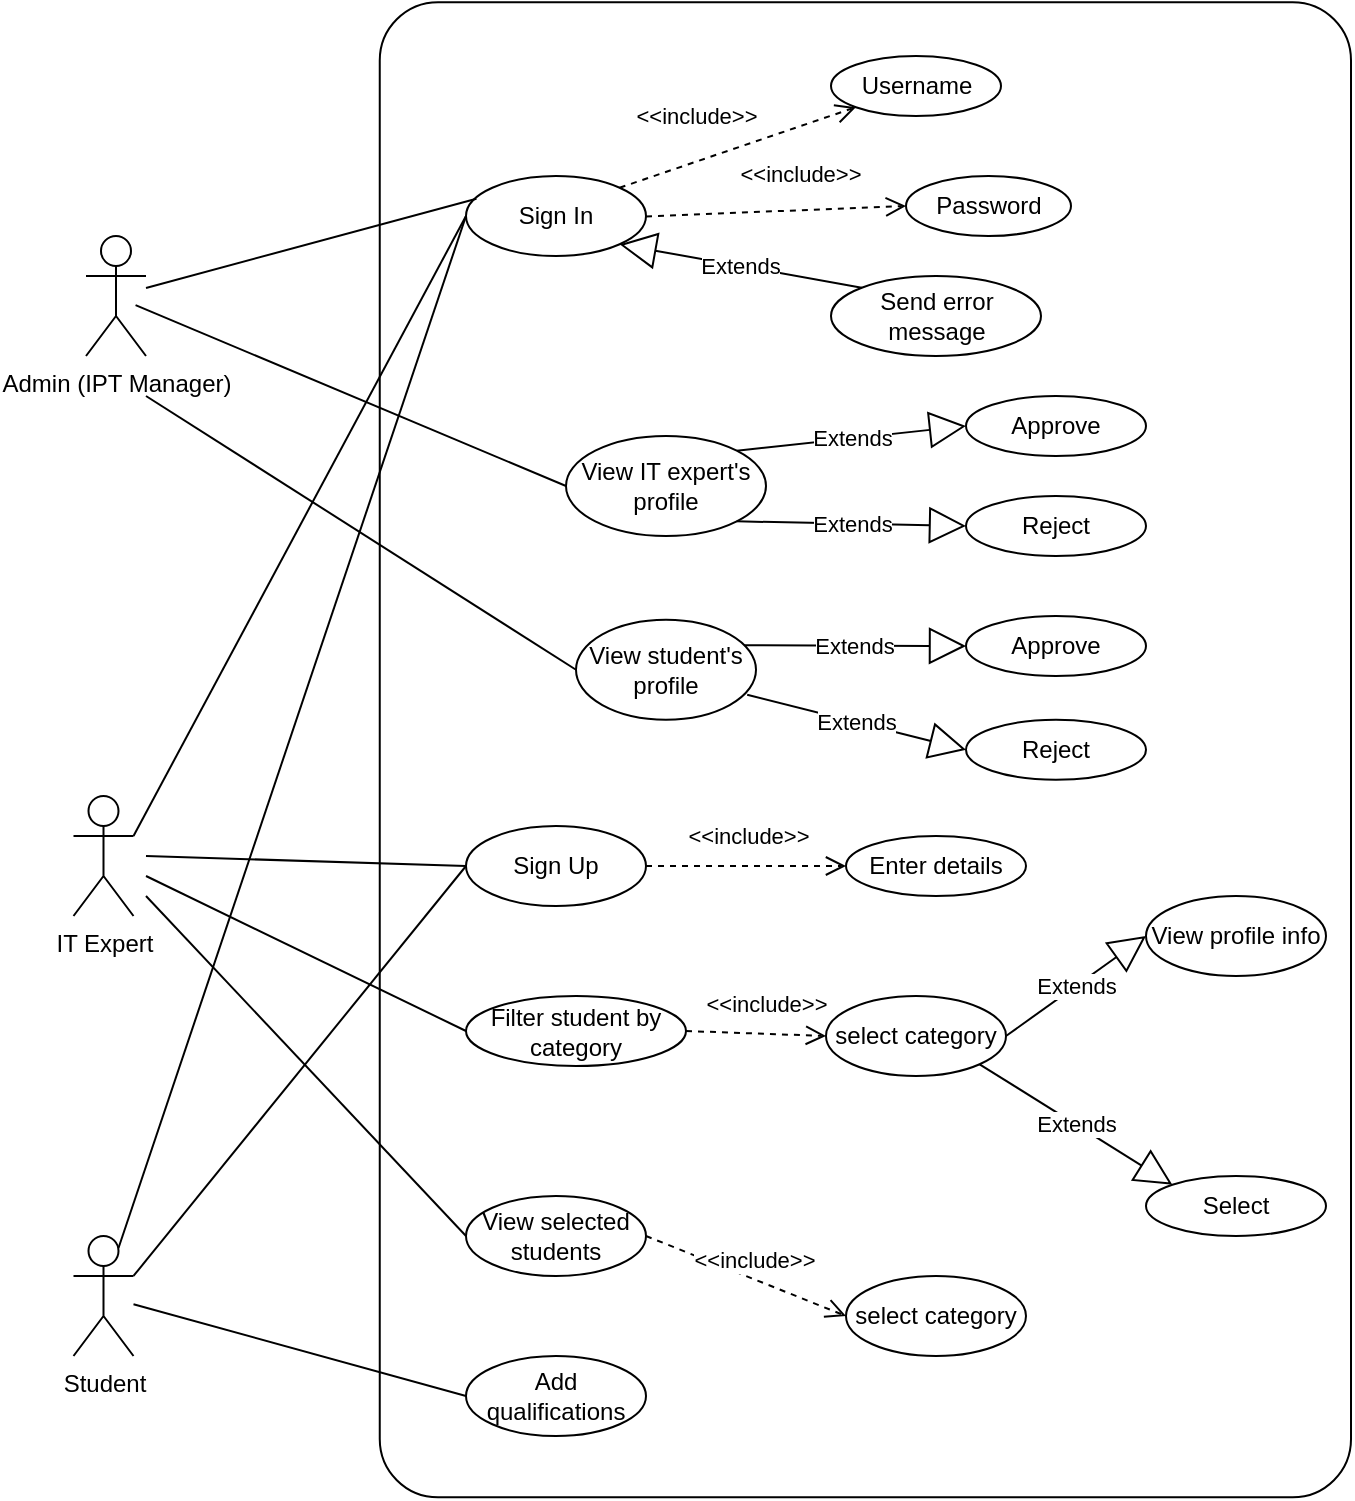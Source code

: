 <mxfile version="12.9.9" type="device"><diagram id="lb44JR0V4nX0qDviJRxw" name="Page-1"><mxGraphModel dx="1038" dy="633" grid="1" gridSize="10" guides="1" tooltips="1" connect="1" arrows="1" fold="1" page="1" pageScale="1" pageWidth="850" pageHeight="1100" math="0" shadow="0"><root><mxCell id="0"/><mxCell id="1" parent="0"/><mxCell id="JNSYaNHseB7eJisNExGR-1" value="" style="rounded=1;whiteSpace=wrap;html=1;arcSize=6;rotation=90;" vertex="1" parent="1"><mxGeometry x="105.94" y="194.06" width="747.5" height="485.63" as="geometry"/></mxCell><mxCell id="JNSYaNHseB7eJisNExGR-2" value="Admin (IPT Manager)" style="shape=umlActor;verticalLabelPosition=bottom;labelBackgroundColor=#ffffff;verticalAlign=top;html=1;outlineConnect=0;" vertex="1" parent="1"><mxGeometry x="90" y="180" width="30" height="60" as="geometry"/></mxCell><mxCell id="JNSYaNHseB7eJisNExGR-3" value="IT Expert" style="shape=umlActor;verticalLabelPosition=bottom;labelBackgroundColor=#ffffff;verticalAlign=top;html=1;outlineConnect=0;" vertex="1" parent="1"><mxGeometry x="83.75" y="460" width="30" height="60" as="geometry"/></mxCell><mxCell id="JNSYaNHseB7eJisNExGR-4" value="Student" style="shape=umlActor;verticalLabelPosition=bottom;labelBackgroundColor=#ffffff;verticalAlign=top;html=1;outlineConnect=0;" vertex="1" parent="1"><mxGeometry x="83.75" y="680" width="30" height="60" as="geometry"/></mxCell><mxCell id="JNSYaNHseB7eJisNExGR-13" value="Sign In" style="ellipse;whiteSpace=wrap;html=1;" vertex="1" parent="1"><mxGeometry x="280" y="150" width="90" height="40" as="geometry"/></mxCell><mxCell id="JNSYaNHseB7eJisNExGR-14" value="Sign Up" style="ellipse;whiteSpace=wrap;html=1;" vertex="1" parent="1"><mxGeometry x="280" y="475" width="90" height="40" as="geometry"/></mxCell><mxCell id="JNSYaNHseB7eJisNExGR-15" value="Add qualifications" style="ellipse;whiteSpace=wrap;html=1;" vertex="1" parent="1"><mxGeometry x="280" y="740" width="90" height="40" as="geometry"/></mxCell><mxCell id="JNSYaNHseB7eJisNExGR-17" value="" style="endArrow=none;html=1;entryX=0.058;entryY=0.285;entryDx=0;entryDy=0;entryPerimeter=0;" edge="1" parent="1" source="JNSYaNHseB7eJisNExGR-2" target="JNSYaNHseB7eJisNExGR-13"><mxGeometry width="50" height="50" relative="1" as="geometry"><mxPoint x="120" y="200" as="sourcePoint"/><mxPoint x="170" y="150" as="targetPoint"/></mxGeometry></mxCell><mxCell id="JNSYaNHseB7eJisNExGR-19" value="" style="endArrow=none;html=1;entryX=0;entryY=0.5;entryDx=0;entryDy=0;exitX=1;exitY=0.333;exitDx=0;exitDy=0;exitPerimeter=0;" edge="1" parent="1" source="JNSYaNHseB7eJisNExGR-3" target="JNSYaNHseB7eJisNExGR-13"><mxGeometry width="50" height="50" relative="1" as="geometry"><mxPoint x="90" y="310" as="sourcePoint"/><mxPoint x="250" y="230" as="targetPoint"/></mxGeometry></mxCell><mxCell id="JNSYaNHseB7eJisNExGR-20" value="" style="endArrow=none;html=1;entryX=0;entryY=0.5;entryDx=0;entryDy=0;" edge="1" parent="1" target="JNSYaNHseB7eJisNExGR-14"><mxGeometry width="50" height="50" relative="1" as="geometry"><mxPoint x="120" y="490" as="sourcePoint"/><mxPoint x="190" y="320" as="targetPoint"/></mxGeometry></mxCell><mxCell id="JNSYaNHseB7eJisNExGR-21" value="" style="endArrow=none;html=1;entryX=0;entryY=0.5;entryDx=0;entryDy=0;exitX=0.75;exitY=0.1;exitDx=0;exitDy=0;exitPerimeter=0;" edge="1" parent="1" source="JNSYaNHseB7eJisNExGR-4" target="JNSYaNHseB7eJisNExGR-13"><mxGeometry width="50" height="50" relative="1" as="geometry"><mxPoint x="40" y="490" as="sourcePoint"/><mxPoint x="200" y="410" as="targetPoint"/></mxGeometry></mxCell><mxCell id="JNSYaNHseB7eJisNExGR-22" value="" style="endArrow=none;html=1;entryX=0;entryY=0.5;entryDx=0;entryDy=0;exitX=1;exitY=0.333;exitDx=0;exitDy=0;exitPerimeter=0;" edge="1" parent="1" source="JNSYaNHseB7eJisNExGR-4" target="JNSYaNHseB7eJisNExGR-14"><mxGeometry width="50" height="50" relative="1" as="geometry"><mxPoint x="120" y="550" as="sourcePoint"/><mxPoint x="190" y="550" as="targetPoint"/></mxGeometry></mxCell><mxCell id="JNSYaNHseB7eJisNExGR-23" value="Username" style="ellipse;whiteSpace=wrap;html=1;" vertex="1" parent="1"><mxGeometry x="462.5" y="90" width="85" height="30" as="geometry"/></mxCell><mxCell id="JNSYaNHseB7eJisNExGR-24" value="Password" style="ellipse;whiteSpace=wrap;html=1;" vertex="1" parent="1"><mxGeometry x="500" y="150" width="82.5" height="30" as="geometry"/></mxCell><mxCell id="JNSYaNHseB7eJisNExGR-25" value="Enter details" style="ellipse;whiteSpace=wrap;html=1;" vertex="1" parent="1"><mxGeometry x="470" y="480" width="90" height="30" as="geometry"/></mxCell><mxCell id="JNSYaNHseB7eJisNExGR-27" value="&amp;lt;&amp;lt;include&amp;gt;&amp;gt;" style="html=1;verticalAlign=bottom;endArrow=open;dashed=1;endSize=8;entryX=0;entryY=1;entryDx=0;entryDy=0;exitX=1;exitY=0;exitDx=0;exitDy=0;" edge="1" parent="1" source="JNSYaNHseB7eJisNExGR-13" target="JNSYaNHseB7eJisNExGR-23"><mxGeometry x="-0.285" y="13" relative="1" as="geometry"><mxPoint x="370" y="147.5" as="sourcePoint"/><mxPoint x="480" y="147.5" as="targetPoint"/><mxPoint as="offset"/></mxGeometry></mxCell><mxCell id="JNSYaNHseB7eJisNExGR-28" value="&amp;lt;&amp;lt;include&amp;gt;&amp;gt;" style="html=1;verticalAlign=bottom;endArrow=open;dashed=1;endSize=8;entryX=0;entryY=0.5;entryDx=0;entryDy=0;exitX=1;exitY=0;exitDx=0;exitDy=0;" edge="1" parent="1" target="JNSYaNHseB7eJisNExGR-24"><mxGeometry x="0.191" y="9" relative="1" as="geometry"><mxPoint x="370" y="170.19" as="sourcePoint"/><mxPoint x="450.807" y="130.001" as="targetPoint"/><mxPoint as="offset"/></mxGeometry></mxCell><mxCell id="JNSYaNHseB7eJisNExGR-30" value="&amp;lt;&amp;lt;include&amp;gt;&amp;gt;" style="html=1;verticalAlign=bottom;endArrow=open;dashed=1;endSize=8;entryX=0;entryY=0.5;entryDx=0;entryDy=0;exitX=1;exitY=0.5;exitDx=0;exitDy=0;" edge="1" parent="1" source="JNSYaNHseB7eJisNExGR-38" target="JNSYaNHseB7eJisNExGR-44"><mxGeometry x="0.079" y="1" relative="1" as="geometry"><mxPoint x="379.19" y="450.19" as="sourcePoint"/><mxPoint x="459.997" y="410.001" as="targetPoint"/><Array as="points"/><mxPoint as="offset"/></mxGeometry></mxCell><mxCell id="JNSYaNHseB7eJisNExGR-31" value="&amp;lt;&amp;lt;include&amp;gt;&amp;gt;" style="html=1;verticalAlign=bottom;endArrow=open;dashed=1;endSize=8;entryX=0;entryY=0.5;entryDx=0;entryDy=0;exitX=1;exitY=0.5;exitDx=0;exitDy=0;" edge="1" parent="1" source="JNSYaNHseB7eJisNExGR-14" target="JNSYaNHseB7eJisNExGR-25"><mxGeometry x="-0.001" y="6" relative="1" as="geometry"><mxPoint x="344" y="275.09" as="sourcePoint"/><mxPoint x="424.807" y="234.901" as="targetPoint"/><mxPoint x="1" as="offset"/></mxGeometry></mxCell><mxCell id="JNSYaNHseB7eJisNExGR-34" value="&amp;lt;&amp;lt;include&amp;gt;&amp;gt;" style="html=1;verticalAlign=bottom;endArrow=open;dashed=1;endSize=8;exitX=1;exitY=0.5;exitDx=0;exitDy=0;entryX=0;entryY=0.5;entryDx=0;entryDy=0;" edge="1" parent="1" source="JNSYaNHseB7eJisNExGR-40" target="JNSYaNHseB7eJisNExGR-42"><mxGeometry x="0.121" y="6" relative="1" as="geometry"><mxPoint x="390" y="370.19" as="sourcePoint"/><mxPoint x="471" y="330" as="targetPoint"/><Array as="points"/><mxPoint as="offset"/></mxGeometry></mxCell><mxCell id="JNSYaNHseB7eJisNExGR-35" value="" style="endArrow=none;html=1;entryX=0;entryY=0.5;entryDx=0;entryDy=0;" edge="1" parent="1" source="JNSYaNHseB7eJisNExGR-4" target="JNSYaNHseB7eJisNExGR-15"><mxGeometry width="50" height="50" relative="1" as="geometry"><mxPoint x="110" y="549" as="sourcePoint"/><mxPoint x="260" y="400" as="targetPoint"/></mxGeometry></mxCell><mxCell id="JNSYaNHseB7eJisNExGR-37" value="Send error message" style="ellipse;whiteSpace=wrap;html=1;" vertex="1" parent="1"><mxGeometry x="462.5" y="200" width="105" height="40" as="geometry"/></mxCell><mxCell id="JNSYaNHseB7eJisNExGR-38" value="View selected students" style="ellipse;whiteSpace=wrap;html=1;" vertex="1" parent="1"><mxGeometry x="280" y="660" width="90" height="40" as="geometry"/></mxCell><mxCell id="JNSYaNHseB7eJisNExGR-39" value="Extends" style="endArrow=block;endSize=16;endFill=0;html=1;entryX=1;entryY=1;entryDx=0;entryDy=0;exitX=0;exitY=0;exitDx=0;exitDy=0;" edge="1" parent="1" source="JNSYaNHseB7eJisNExGR-37" target="JNSYaNHseB7eJisNExGR-13"><mxGeometry width="160" relative="1" as="geometry"><mxPoint x="425" y="219.5" as="sourcePoint"/><mxPoint x="585" y="219.5" as="targetPoint"/></mxGeometry></mxCell><mxCell id="JNSYaNHseB7eJisNExGR-40" value="Filter student by category" style="ellipse;whiteSpace=wrap;html=1;" vertex="1" parent="1"><mxGeometry x="280" y="560" width="110" height="35" as="geometry"/></mxCell><mxCell id="JNSYaNHseB7eJisNExGR-41" value="Select" style="ellipse;whiteSpace=wrap;html=1;" vertex="1" parent="1"><mxGeometry x="620" y="650" width="90" height="30" as="geometry"/></mxCell><mxCell id="JNSYaNHseB7eJisNExGR-42" value="select category" style="ellipse;whiteSpace=wrap;html=1;" vertex="1" parent="1"><mxGeometry x="460" y="560" width="90" height="40" as="geometry"/></mxCell><mxCell id="JNSYaNHseB7eJisNExGR-44" value="select category" style="ellipse;whiteSpace=wrap;html=1;" vertex="1" parent="1"><mxGeometry x="470" y="700" width="90" height="40" as="geometry"/></mxCell><mxCell id="JNSYaNHseB7eJisNExGR-45" value="" style="endArrow=none;html=1;entryX=0;entryY=0.5;entryDx=0;entryDy=0;" edge="1" parent="1" target="JNSYaNHseB7eJisNExGR-38"><mxGeometry width="50" height="50" relative="1" as="geometry"><mxPoint x="120" y="510" as="sourcePoint"/><mxPoint x="210" y="220" as="targetPoint"/></mxGeometry></mxCell><mxCell id="JNSYaNHseB7eJisNExGR-46" value="" style="endArrow=none;html=1;entryX=0;entryY=0.5;entryDx=0;entryDy=0;" edge="1" parent="1" target="JNSYaNHseB7eJisNExGR-40"><mxGeometry width="50" height="50" relative="1" as="geometry"><mxPoint x="120" y="500" as="sourcePoint"/><mxPoint x="190" y="250" as="targetPoint"/></mxGeometry></mxCell><mxCell id="JNSYaNHseB7eJisNExGR-47" value="View profile info" style="ellipse;whiteSpace=wrap;html=1;" vertex="1" parent="1"><mxGeometry x="620" y="510" width="90" height="40" as="geometry"/></mxCell><mxCell id="JNSYaNHseB7eJisNExGR-48" value="Extends" style="endArrow=block;endSize=16;endFill=0;html=1;exitX=1;exitY=1;exitDx=0;exitDy=0;entryX=0;entryY=0;entryDx=0;entryDy=0;" edge="1" parent="1" source="JNSYaNHseB7eJisNExGR-42" target="JNSYaNHseB7eJisNExGR-41"><mxGeometry width="160" relative="1" as="geometry"><mxPoint x="515" y="410" as="sourcePoint"/><mxPoint x="675" y="410" as="targetPoint"/></mxGeometry></mxCell><mxCell id="JNSYaNHseB7eJisNExGR-49" value="Extends" style="endArrow=block;endSize=16;endFill=0;html=1;exitX=1;exitY=0;exitDx=0;exitDy=0;entryX=0;entryY=0.5;entryDx=0;entryDy=0;" edge="1" parent="1" source="JNSYaNHseB7eJisNExGR-52" target="JNSYaNHseB7eJisNExGR-55"><mxGeometry width="160" relative="1" as="geometry"><mxPoint x="380" y="260" as="sourcePoint"/><mxPoint x="540" y="260" as="targetPoint"/><mxPoint as="offset"/></mxGeometry></mxCell><mxCell id="JNSYaNHseB7eJisNExGR-50" value="Extends" style="endArrow=block;endSize=16;endFill=0;html=1;exitX=1;exitY=0.5;exitDx=0;exitDy=0;entryX=0;entryY=0.5;entryDx=0;entryDy=0;" edge="1" parent="1" source="JNSYaNHseB7eJisNExGR-42" target="JNSYaNHseB7eJisNExGR-47"><mxGeometry width="160" relative="1" as="geometry"><mxPoint x="543.75" y="360" as="sourcePoint"/><mxPoint x="703.75" y="360" as="targetPoint"/></mxGeometry></mxCell><mxCell id="JNSYaNHseB7eJisNExGR-51" value="View student's profile" style="ellipse;whiteSpace=wrap;html=1;" vertex="1" parent="1"><mxGeometry x="335" y="371.87" width="90" height="50" as="geometry"/></mxCell><mxCell id="JNSYaNHseB7eJisNExGR-52" value="View IT expert's profile" style="ellipse;whiteSpace=wrap;html=1;" vertex="1" parent="1"><mxGeometry x="330" y="280" width="100" height="50" as="geometry"/></mxCell><mxCell id="JNSYaNHseB7eJisNExGR-53" value="Reject" style="ellipse;whiteSpace=wrap;html=1;" vertex="1" parent="1"><mxGeometry x="530" y="421.87" width="90" height="30" as="geometry"/></mxCell><mxCell id="JNSYaNHseB7eJisNExGR-55" value="Approve" style="ellipse;whiteSpace=wrap;html=1;" vertex="1" parent="1"><mxGeometry x="530" y="260" width="90" height="30" as="geometry"/></mxCell><mxCell id="JNSYaNHseB7eJisNExGR-56" value="Approve" style="ellipse;whiteSpace=wrap;html=1;" vertex="1" parent="1"><mxGeometry x="530" y="370" width="90" height="30" as="geometry"/></mxCell><mxCell id="JNSYaNHseB7eJisNExGR-57" value="Reject" style="ellipse;whiteSpace=wrap;html=1;" vertex="1" parent="1"><mxGeometry x="530" y="310" width="90" height="30" as="geometry"/></mxCell><mxCell id="JNSYaNHseB7eJisNExGR-60" value="" style="endArrow=none;html=1;entryX=0;entryY=0.5;entryDx=0;entryDy=0;" edge="1" parent="1" target="JNSYaNHseB7eJisNExGR-52"><mxGeometry width="50" height="50" relative="1" as="geometry"><mxPoint x="114.78" y="214.55" as="sourcePoint"/><mxPoint x="280" y="169.995" as="targetPoint"/></mxGeometry></mxCell><mxCell id="JNSYaNHseB7eJisNExGR-61" value="" style="endArrow=none;html=1;entryX=0;entryY=0.5;entryDx=0;entryDy=0;" edge="1" parent="1" target="JNSYaNHseB7eJisNExGR-51"><mxGeometry width="50" height="50" relative="1" as="geometry"><mxPoint x="120" y="260" as="sourcePoint"/><mxPoint x="225.22" y="282.725" as="targetPoint"/></mxGeometry></mxCell><mxCell id="JNSYaNHseB7eJisNExGR-62" value="Extends" style="endArrow=block;endSize=16;endFill=0;html=1;exitX=0.933;exitY=0.255;exitDx=0;exitDy=0;exitPerimeter=0;entryX=0;entryY=0.5;entryDx=0;entryDy=0;" edge="1" parent="1" source="JNSYaNHseB7eJisNExGR-51" target="JNSYaNHseB7eJisNExGR-56"><mxGeometry width="160" relative="1" as="geometry"><mxPoint x="390" y="370" as="sourcePoint"/><mxPoint x="550" y="370" as="targetPoint"/></mxGeometry></mxCell><mxCell id="JNSYaNHseB7eJisNExGR-63" value="Extends" style="endArrow=block;endSize=16;endFill=0;html=1;exitX=1;exitY=1;exitDx=0;exitDy=0;entryX=0;entryY=0.5;entryDx=0;entryDy=0;" edge="1" parent="1" source="JNSYaNHseB7eJisNExGR-52" target="JNSYaNHseB7eJisNExGR-57"><mxGeometry width="160" relative="1" as="geometry"><mxPoint x="407.5" y="310" as="sourcePoint"/><mxPoint x="567.5" y="310" as="targetPoint"/></mxGeometry></mxCell><mxCell id="JNSYaNHseB7eJisNExGR-64" value="Extends" style="endArrow=block;endSize=16;endFill=0;html=1;exitX=0.951;exitY=0.751;exitDx=0;exitDy=0;exitPerimeter=0;entryX=0;entryY=0.5;entryDx=0;entryDy=0;" edge="1" parent="1" source="JNSYaNHseB7eJisNExGR-51" target="JNSYaNHseB7eJisNExGR-53"><mxGeometry width="160" relative="1" as="geometry"><mxPoint x="400" y="421.87" as="sourcePoint"/><mxPoint x="560" y="421.87" as="targetPoint"/></mxGeometry></mxCell></root></mxGraphModel></diagram></mxfile>